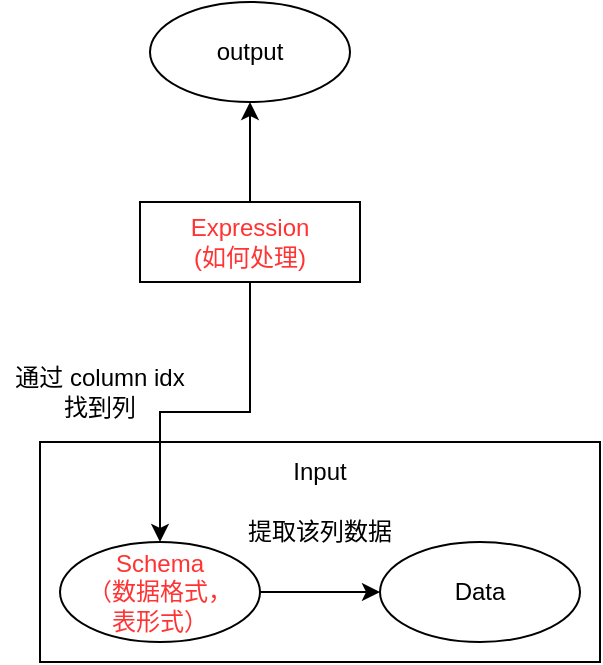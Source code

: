 <mxfile version="21.6.9" type="github">
  <diagram name="第 1 页" id="EycXkX33axmlizSBejxS">
    <mxGraphModel dx="1224" dy="558" grid="1" gridSize="10" guides="1" tooltips="1" connect="1" arrows="1" fold="1" page="1" pageScale="1" pageWidth="827" pageHeight="1169" math="0" shadow="0">
      <root>
        <mxCell id="0" />
        <mxCell id="1" parent="0" />
        <mxCell id="yWn8aoBdwE_88s8w15rm-10" value="" style="rounded=0;whiteSpace=wrap;html=1;" vertex="1" parent="1">
          <mxGeometry x="190" y="350" width="280" height="110" as="geometry" />
        </mxCell>
        <mxCell id="yWn8aoBdwE_88s8w15rm-5" style="edgeStyle=orthogonalEdgeStyle;rounded=0;orthogonalLoop=1;jettySize=auto;html=1;exitX=0.5;exitY=0;exitDx=0;exitDy=0;" edge="1" parent="1" source="yWn8aoBdwE_88s8w15rm-1" target="yWn8aoBdwE_88s8w15rm-4">
          <mxGeometry relative="1" as="geometry" />
        </mxCell>
        <mxCell id="yWn8aoBdwE_88s8w15rm-12" style="edgeStyle=orthogonalEdgeStyle;rounded=0;orthogonalLoop=1;jettySize=auto;html=1;exitX=0.5;exitY=1;exitDx=0;exitDy=0;" edge="1" parent="1" source="yWn8aoBdwE_88s8w15rm-1" target="yWn8aoBdwE_88s8w15rm-8">
          <mxGeometry relative="1" as="geometry" />
        </mxCell>
        <mxCell id="yWn8aoBdwE_88s8w15rm-1" value="&lt;div&gt;&lt;font color=&quot;#ff3333&quot;&gt;Expression&lt;/font&gt;&lt;/div&gt;&lt;div&gt;&lt;font color=&quot;#ff3333&quot;&gt;(如何处理)&lt;/font&gt;&lt;/div&gt;" style="rounded=0;whiteSpace=wrap;html=1;" vertex="1" parent="1">
          <mxGeometry x="240" y="230" width="110" height="40" as="geometry" />
        </mxCell>
        <mxCell id="yWn8aoBdwE_88s8w15rm-2" value="Data" style="ellipse;whiteSpace=wrap;html=1;" vertex="1" parent="1">
          <mxGeometry x="360" y="400" width="100" height="50" as="geometry" />
        </mxCell>
        <mxCell id="yWn8aoBdwE_88s8w15rm-4" value="output" style="ellipse;whiteSpace=wrap;html=1;" vertex="1" parent="1">
          <mxGeometry x="245" y="130" width="100" height="50" as="geometry" />
        </mxCell>
        <mxCell id="yWn8aoBdwE_88s8w15rm-13" style="edgeStyle=orthogonalEdgeStyle;rounded=0;orthogonalLoop=1;jettySize=auto;html=1;exitX=1;exitY=0.5;exitDx=0;exitDy=0;" edge="1" parent="1" source="yWn8aoBdwE_88s8w15rm-8" target="yWn8aoBdwE_88s8w15rm-2">
          <mxGeometry relative="1" as="geometry" />
        </mxCell>
        <mxCell id="yWn8aoBdwE_88s8w15rm-8" value="&lt;div&gt;&lt;font color=&quot;#ff3333&quot;&gt;Schema&lt;/font&gt;&lt;/div&gt;&lt;div&gt;&lt;font color=&quot;#ff3333&quot;&gt;（数据格式，&lt;/font&gt;&lt;/div&gt;&lt;div&gt;&lt;font color=&quot;#ff3333&quot;&gt;表形式）&lt;br&gt;&lt;/font&gt;&lt;/div&gt;" style="ellipse;whiteSpace=wrap;html=1;" vertex="1" parent="1">
          <mxGeometry x="200" y="400" width="100" height="50" as="geometry" />
        </mxCell>
        <mxCell id="yWn8aoBdwE_88s8w15rm-11" value="Input" style="text;html=1;strokeColor=none;fillColor=none;align=center;verticalAlign=middle;whiteSpace=wrap;rounded=0;" vertex="1" parent="1">
          <mxGeometry x="300" y="350" width="60" height="30" as="geometry" />
        </mxCell>
        <mxCell id="yWn8aoBdwE_88s8w15rm-14" value="&lt;div&gt;通过 column idx&lt;/div&gt;&lt;div&gt;找到列&lt;br&gt;&lt;/div&gt;" style="text;html=1;strokeColor=none;fillColor=none;align=center;verticalAlign=middle;whiteSpace=wrap;rounded=0;" vertex="1" parent="1">
          <mxGeometry x="170" y="310" width="100" height="30" as="geometry" />
        </mxCell>
        <mxCell id="yWn8aoBdwE_88s8w15rm-15" value="提取该列数据" style="text;html=1;strokeColor=none;fillColor=none;align=center;verticalAlign=middle;whiteSpace=wrap;rounded=0;" vertex="1" parent="1">
          <mxGeometry x="280" y="380" width="100" height="30" as="geometry" />
        </mxCell>
      </root>
    </mxGraphModel>
  </diagram>
</mxfile>
